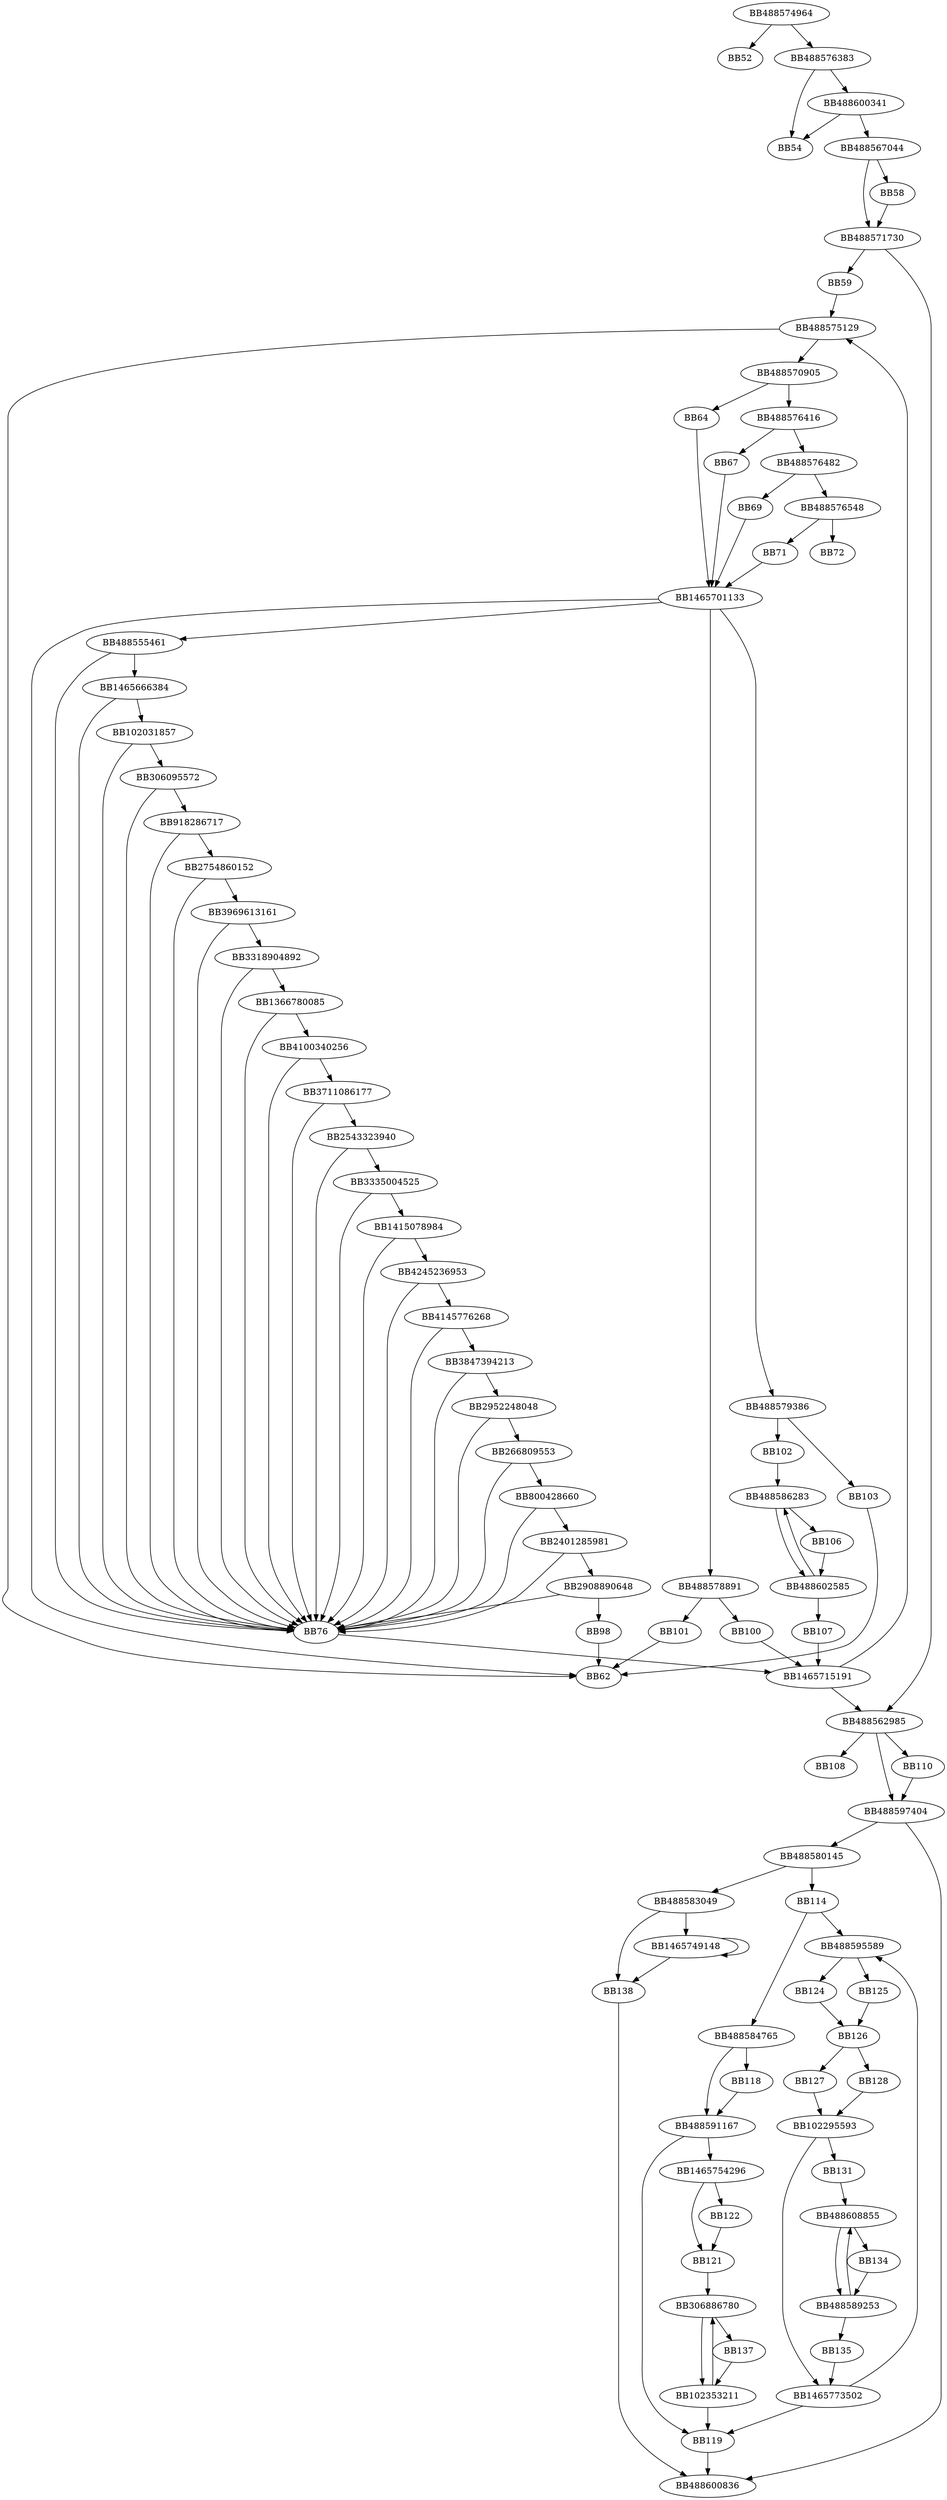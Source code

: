 digraph G{
	BB488574964->BB52;
	BB488574964->BB488576383;
	BB488576383->BB54;
	BB488576383->BB488600341;
	BB488600341->BB54;
	BB488600341->BB488567044;
	BB488567044->BB488571730;
	BB488567044->BB58;
	BB58->BB488571730;
	BB488571730->BB59;
	BB488571730->BB488562985;
	BB59->BB488575129;
	BB488575129->BB62;
	BB488575129->BB488570905;
	BB488570905->BB64;
	BB488570905->BB488576416;
	BB64->BB1465701133;
	BB488576416->BB67;
	BB488576416->BB488576482;
	BB67->BB1465701133;
	BB488576482->BB69;
	BB488576482->BB488576548;
	BB69->BB1465701133;
	BB488576548->BB71;
	BB488576548->BB72;
	BB71->BB1465701133;
	BB1465701133->BB62;
	BB1465701133->BB488555461;
	BB1465701133->BB488578891;
	BB1465701133->BB488579386;
	BB488555461->BB76;
	BB488555461->BB1465666384;
	BB1465666384->BB76;
	BB1465666384->BB102031857;
	BB102031857->BB76;
	BB102031857->BB306095572;
	BB306095572->BB76;
	BB306095572->BB918286717;
	BB918286717->BB76;
	BB918286717->BB2754860152;
	BB2754860152->BB76;
	BB2754860152->BB3969613161;
	BB3969613161->BB76;
	BB3969613161->BB3318904892;
	BB3318904892->BB76;
	BB3318904892->BB1366780085;
	BB1366780085->BB76;
	BB1366780085->BB4100340256;
	BB4100340256->BB76;
	BB4100340256->BB3711086177;
	BB3711086177->BB76;
	BB3711086177->BB2543323940;
	BB2543323940->BB76;
	BB2543323940->BB3335004525;
	BB3335004525->BB76;
	BB3335004525->BB1415078984;
	BB1415078984->BB76;
	BB1415078984->BB4245236953;
	BB4245236953->BB76;
	BB4245236953->BB4145776268;
	BB4145776268->BB76;
	BB4145776268->BB3847394213;
	BB3847394213->BB76;
	BB3847394213->BB2952248048;
	BB2952248048->BB76;
	BB2952248048->BB266809553;
	BB266809553->BB76;
	BB266809553->BB800428660;
	BB800428660->BB76;
	BB800428660->BB2401285981;
	BB2401285981->BB76;
	BB2401285981->BB2908890648;
	BB2908890648->BB76;
	BB2908890648->BB98;
	BB76->BB1465715191;
	BB98->BB62;
	BB488578891->BB100;
	BB488578891->BB101;
	BB100->BB1465715191;
	BB101->BB62;
	BB488579386->BB102;
	BB488579386->BB103;
	BB102->BB488586283;
	BB488586283->BB488602585;
	BB488586283->BB106;
	BB106->BB488602585;
	BB488602585->BB107;
	BB488602585->BB488586283;
	BB107->BB1465715191;
	BB103->BB62;
	BB1465715191->BB488575129;
	BB1465715191->BB488562985;
	BB488562985->BB108;
	BB488562985->BB488597404;
	BB488562985->BB110;
	BB110->BB488597404;
	BB488597404->BB488580145;
	BB488597404->BB488600836;
	BB488580145->BB488583049;
	BB488580145->BB114;
	BB114->BB488584765;
	BB114->BB488595589;
	BB488584765->BB488591167;
	BB488584765->BB118;
	BB118->BB488591167;
	BB488591167->BB119;
	BB488591167->BB1465754296;
	BB1465754296->BB121;
	BB1465754296->BB122;
	BB122->BB121;
	BB121->BB306886780;
	BB488595589->BB124;
	BB488595589->BB125;
	BB125->BB126;
	BB124->BB126;
	BB126->BB127;
	BB126->BB128;
	BB128->BB102295593;
	BB127->BB102295593;
	BB102295593->BB1465773502;
	BB102295593->BB131;
	BB131->BB488608855;
	BB488608855->BB488589253;
	BB488608855->BB134;
	BB134->BB488589253;
	BB488589253->BB135;
	BB488589253->BB488608855;
	BB1465773502->BB119;
	BB1465773502->BB488595589;
	BB135->BB1465773502;
	BB306886780->BB102353211;
	BB306886780->BB137;
	BB137->BB102353211;
	BB102353211->BB119;
	BB102353211->BB306886780;
	BB119->BB488600836;
	BB488583049->BB138;
	BB488583049->BB1465749148;
	BB1465749148->BB138;
	BB1465749148->BB1465749148;
	BB138->BB488600836;
}

